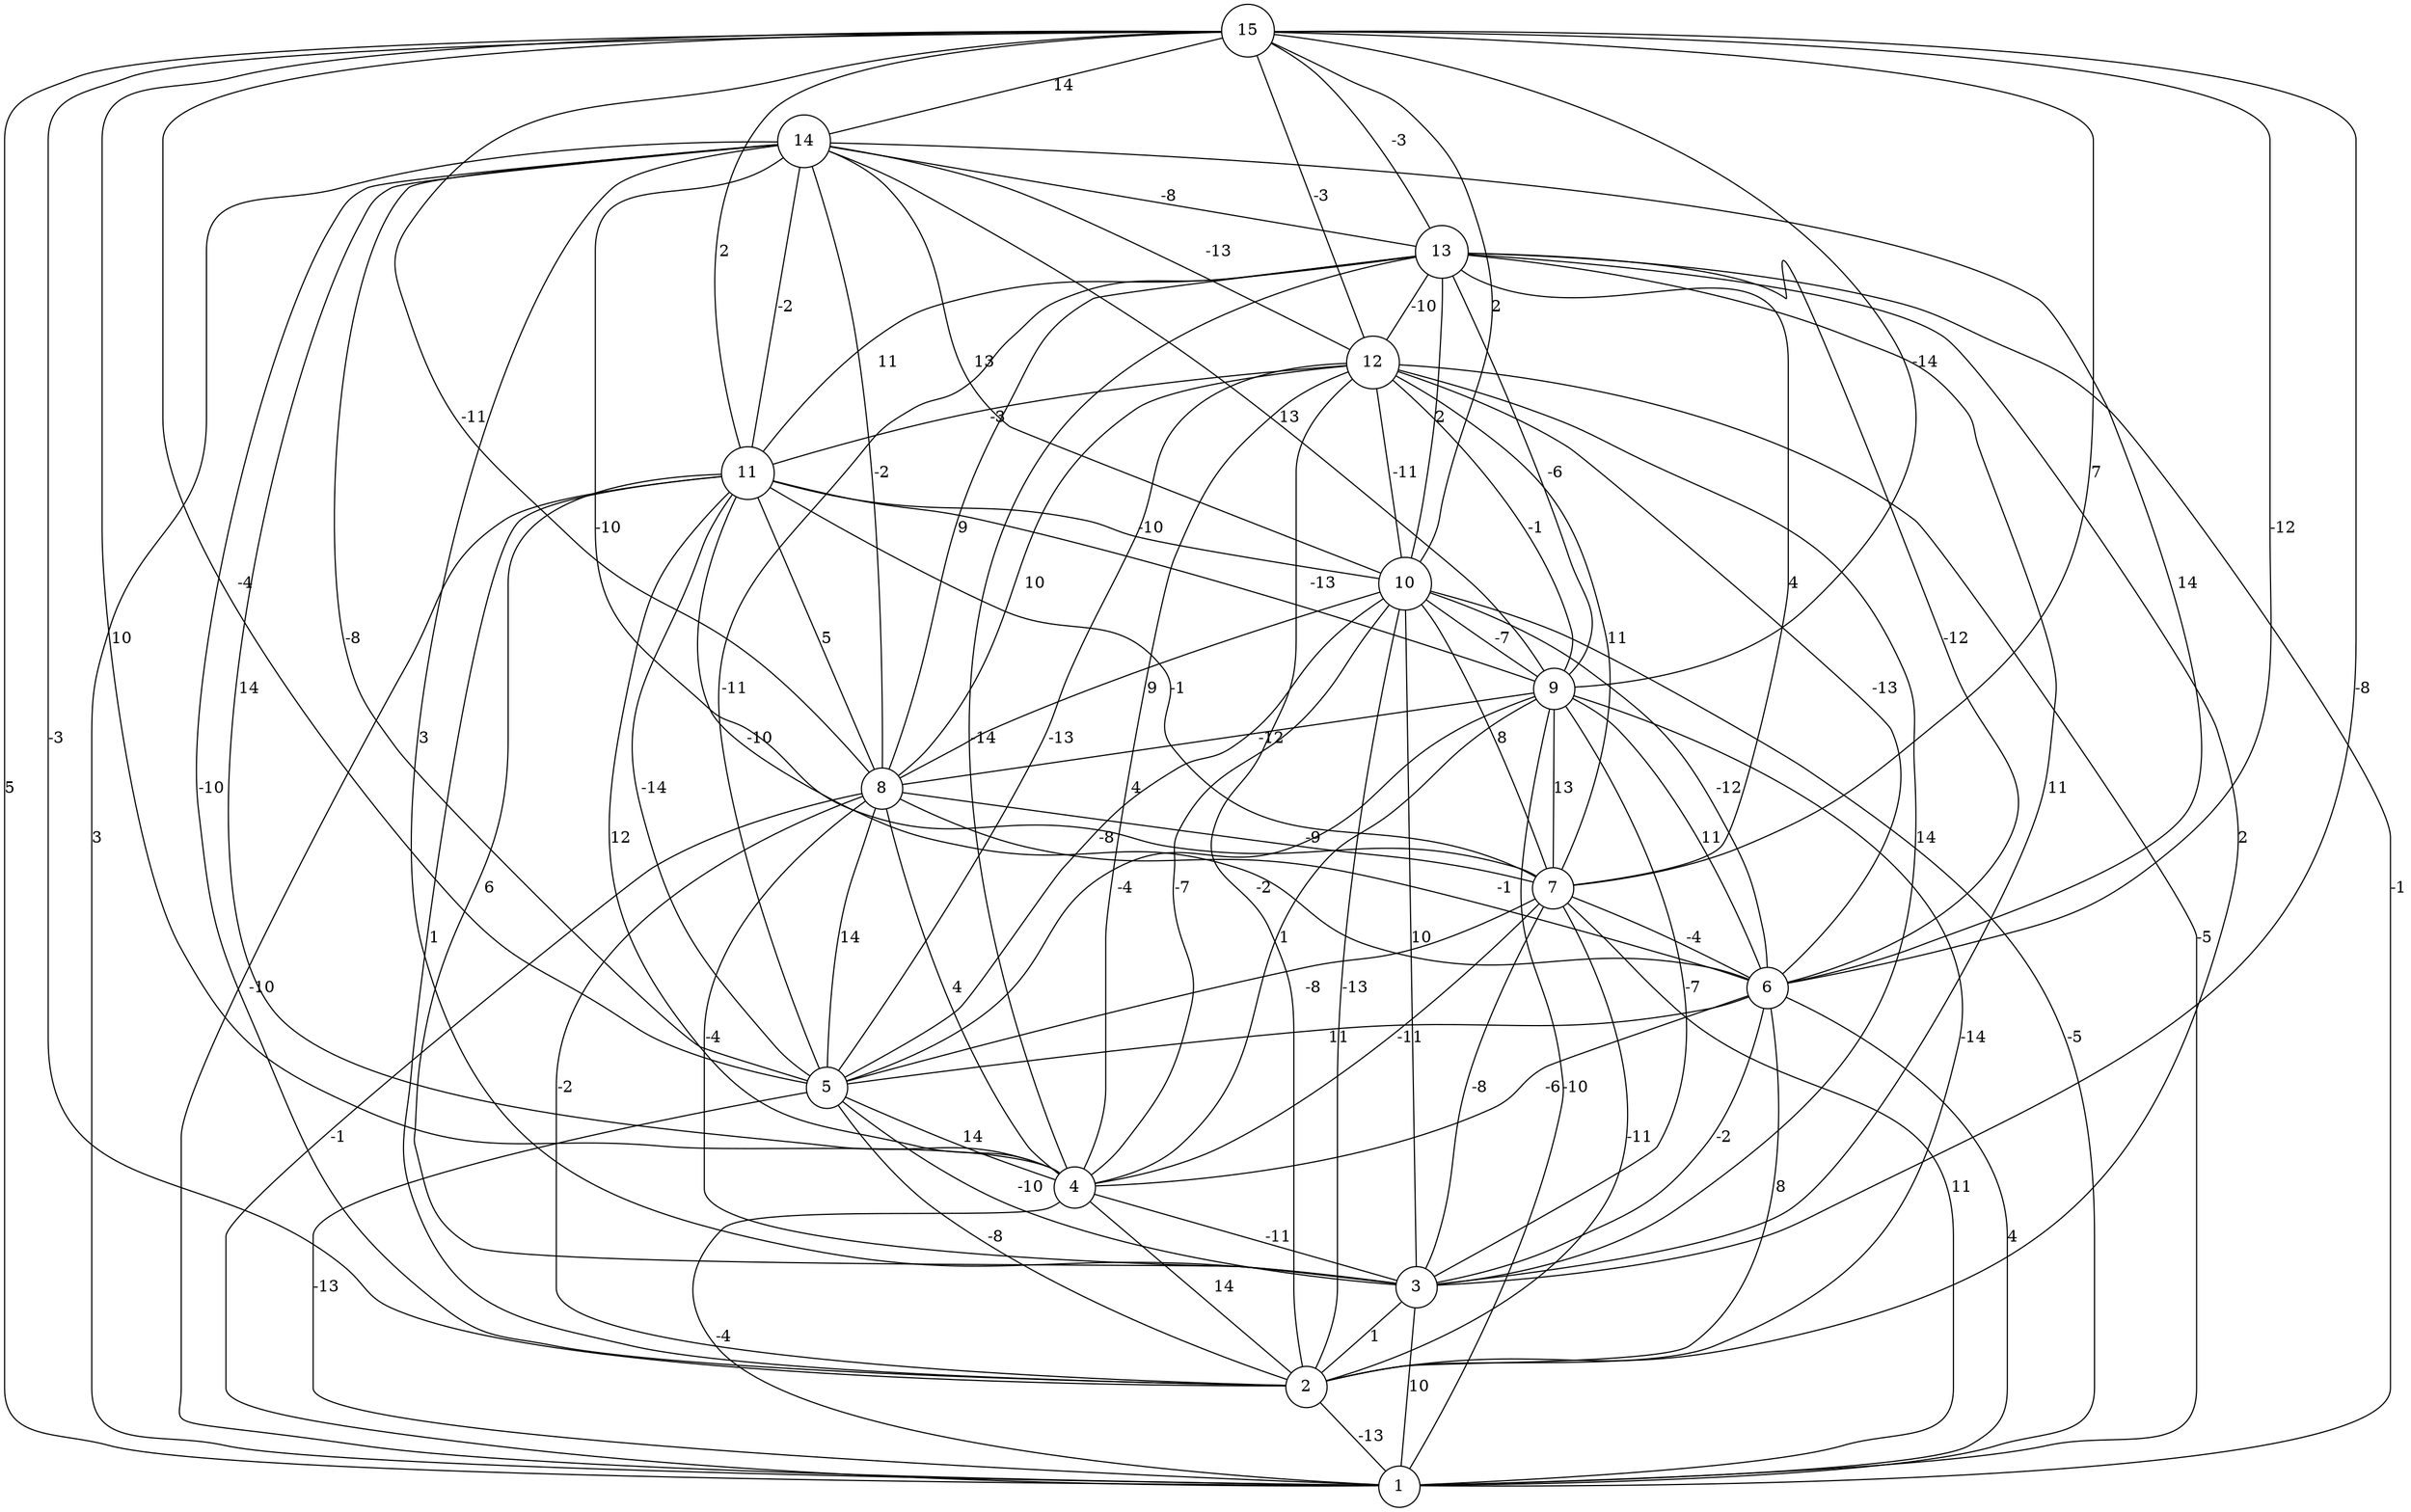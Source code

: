 graph { 
	 fontname="Helvetica,Arial,sans-serif" 
	 node [shape = circle]; 
	 15 -- 1 [label = "5"];
	 15 -- 2 [label = "-3"];
	 15 -- 3 [label = "-8"];
	 15 -- 4 [label = "10"];
	 15 -- 5 [label = "-4"];
	 15 -- 6 [label = "-12"];
	 15 -- 7 [label = "7"];
	 15 -- 8 [label = "-11"];
	 15 -- 9 [label = "-14"];
	 15 -- 10 [label = "2"];
	 15 -- 11 [label = "2"];
	 15 -- 12 [label = "-3"];
	 15 -- 13 [label = "-3"];
	 15 -- 14 [label = "14"];
	 14 -- 1 [label = "3"];
	 14 -- 2 [label = "-10"];
	 14 -- 3 [label = "3"];
	 14 -- 4 [label = "14"];
	 14 -- 5 [label = "-8"];
	 14 -- 6 [label = "14"];
	 14 -- 7 [label = "-10"];
	 14 -- 8 [label = "-2"];
	 14 -- 9 [label = "13"];
	 14 -- 10 [label = "13"];
	 14 -- 11 [label = "-2"];
	 14 -- 12 [label = "-13"];
	 14 -- 13 [label = "-8"];
	 13 -- 1 [label = "-1"];
	 13 -- 2 [label = "2"];
	 13 -- 3 [label = "11"];
	 13 -- 4 [label = "-14"];
	 13 -- 5 [label = "-11"];
	 13 -- 6 [label = "-12"];
	 13 -- 7 [label = "4"];
	 13 -- 8 [label = "9"];
	 13 -- 9 [label = "-6"];
	 13 -- 10 [label = "2"];
	 13 -- 11 [label = "11"];
	 13 -- 12 [label = "-10"];
	 12 -- 1 [label = "-5"];
	 12 -- 2 [label = "-2"];
	 12 -- 3 [label = "14"];
	 12 -- 4 [label = "4"];
	 12 -- 5 [label = "-13"];
	 12 -- 6 [label = "-13"];
	 12 -- 7 [label = "11"];
	 12 -- 8 [label = "10"];
	 12 -- 9 [label = "-1"];
	 12 -- 10 [label = "-11"];
	 12 -- 11 [label = "-3"];
	 11 -- 1 [label = "-10"];
	 11 -- 2 [label = "1"];
	 11 -- 3 [label = "6"];
	 11 -- 4 [label = "12"];
	 11 -- 5 [label = "-14"];
	 11 -- 6 [label = "-10"];
	 11 -- 7 [label = "-1"];
	 11 -- 8 [label = "5"];
	 11 -- 9 [label = "-13"];
	 11 -- 10 [label = "-10"];
	 10 -- 1 [label = "-5"];
	 10 -- 2 [label = "-13"];
	 10 -- 3 [label = "10"];
	 10 -- 4 [label = "-7"];
	 10 -- 5 [label = "-8"];
	 10 -- 6 [label = "-12"];
	 10 -- 7 [label = "8"];
	 10 -- 8 [label = "9"];
	 10 -- 9 [label = "-7"];
	 9 -- 1 [label = "-10"];
	 9 -- 2 [label = "-14"];
	 9 -- 3 [label = "-7"];
	 9 -- 4 [label = "1"];
	 9 -- 5 [label = "-4"];
	 9 -- 6 [label = "11"];
	 9 -- 7 [label = "13"];
	 9 -- 8 [label = "-12"];
	 8 -- 1 [label = "-1"];
	 8 -- 2 [label = "-2"];
	 8 -- 3 [label = "-4"];
	 8 -- 4 [label = "4"];
	 8 -- 5 [label = "14"];
	 8 -- 6 [label = "-1"];
	 8 -- 7 [label = "-9"];
	 7 -- 1 [label = "11"];
	 7 -- 2 [label = "-11"];
	 7 -- 3 [label = "-8"];
	 7 -- 4 [label = "-11"];
	 7 -- 5 [label = "-8"];
	 7 -- 6 [label = "-4"];
	 6 -- 1 [label = "4"];
	 6 -- 2 [label = "8"];
	 6 -- 3 [label = "-2"];
	 6 -- 4 [label = "-6"];
	 6 -- 5 [label = "11"];
	 5 -- 1 [label = "-13"];
	 5 -- 2 [label = "-8"];
	 5 -- 3 [label = "-10"];
	 5 -- 4 [label = "14"];
	 4 -- 1 [label = "-4"];
	 4 -- 2 [label = "14"];
	 4 -- 3 [label = "-11"];
	 3 -- 1 [label = "10"];
	 3 -- 2 [label = "1"];
	 2 -- 1 [label = "-13"];
	 1;
	 2;
	 3;
	 4;
	 5;
	 6;
	 7;
	 8;
	 9;
	 10;
	 11;
	 12;
	 13;
	 14;
	 15;
}
